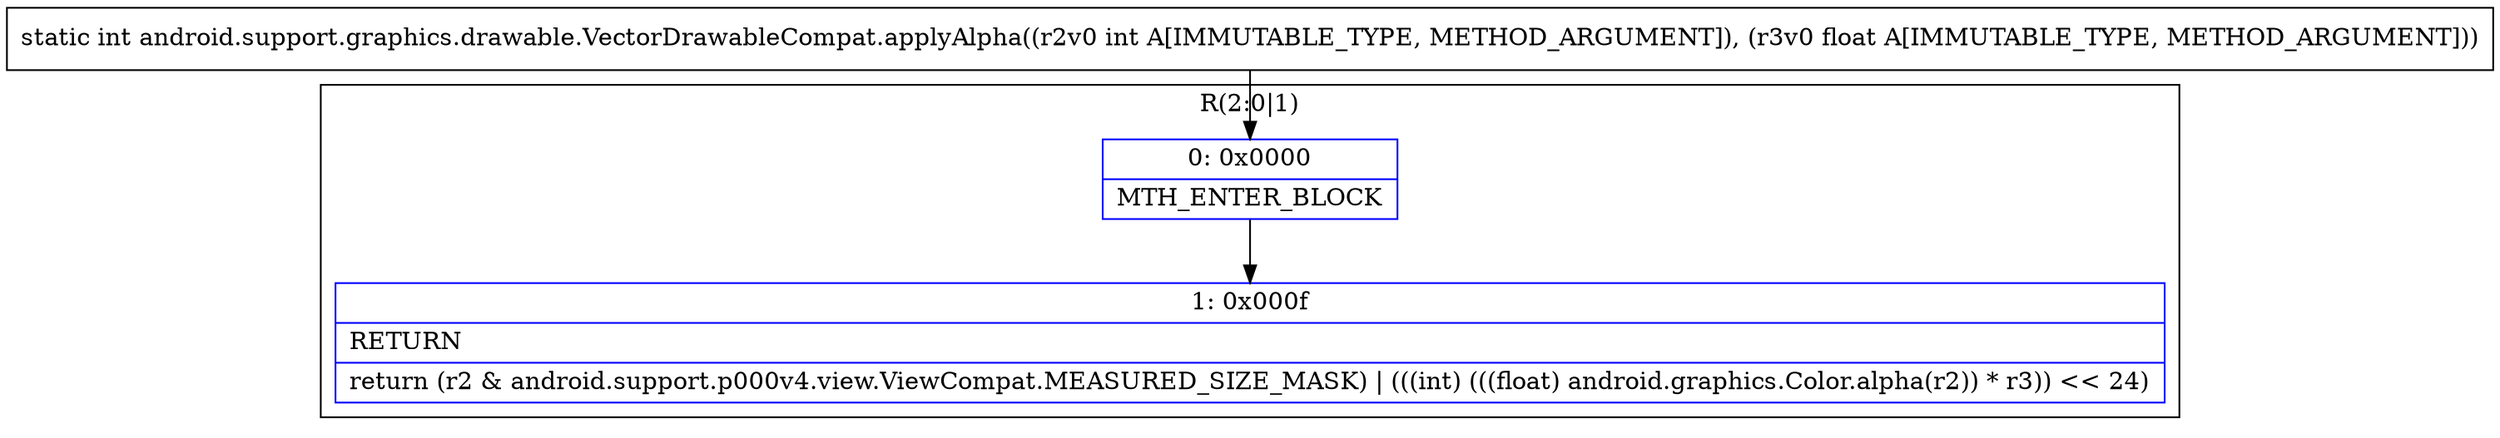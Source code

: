 digraph "CFG forandroid.support.graphics.drawable.VectorDrawableCompat.applyAlpha(IF)I" {
subgraph cluster_Region_2040464744 {
label = "R(2:0|1)";
node [shape=record,color=blue];
Node_0 [shape=record,label="{0\:\ 0x0000|MTH_ENTER_BLOCK\l}"];
Node_1 [shape=record,label="{1\:\ 0x000f|RETURN\l|return (r2 & android.support.p000v4.view.ViewCompat.MEASURED_SIZE_MASK) \| (((int) (((float) android.graphics.Color.alpha(r2)) * r3)) \<\< 24)\l}"];
}
MethodNode[shape=record,label="{static int android.support.graphics.drawable.VectorDrawableCompat.applyAlpha((r2v0 int A[IMMUTABLE_TYPE, METHOD_ARGUMENT]), (r3v0 float A[IMMUTABLE_TYPE, METHOD_ARGUMENT])) }"];
MethodNode -> Node_0;
Node_0 -> Node_1;
}

